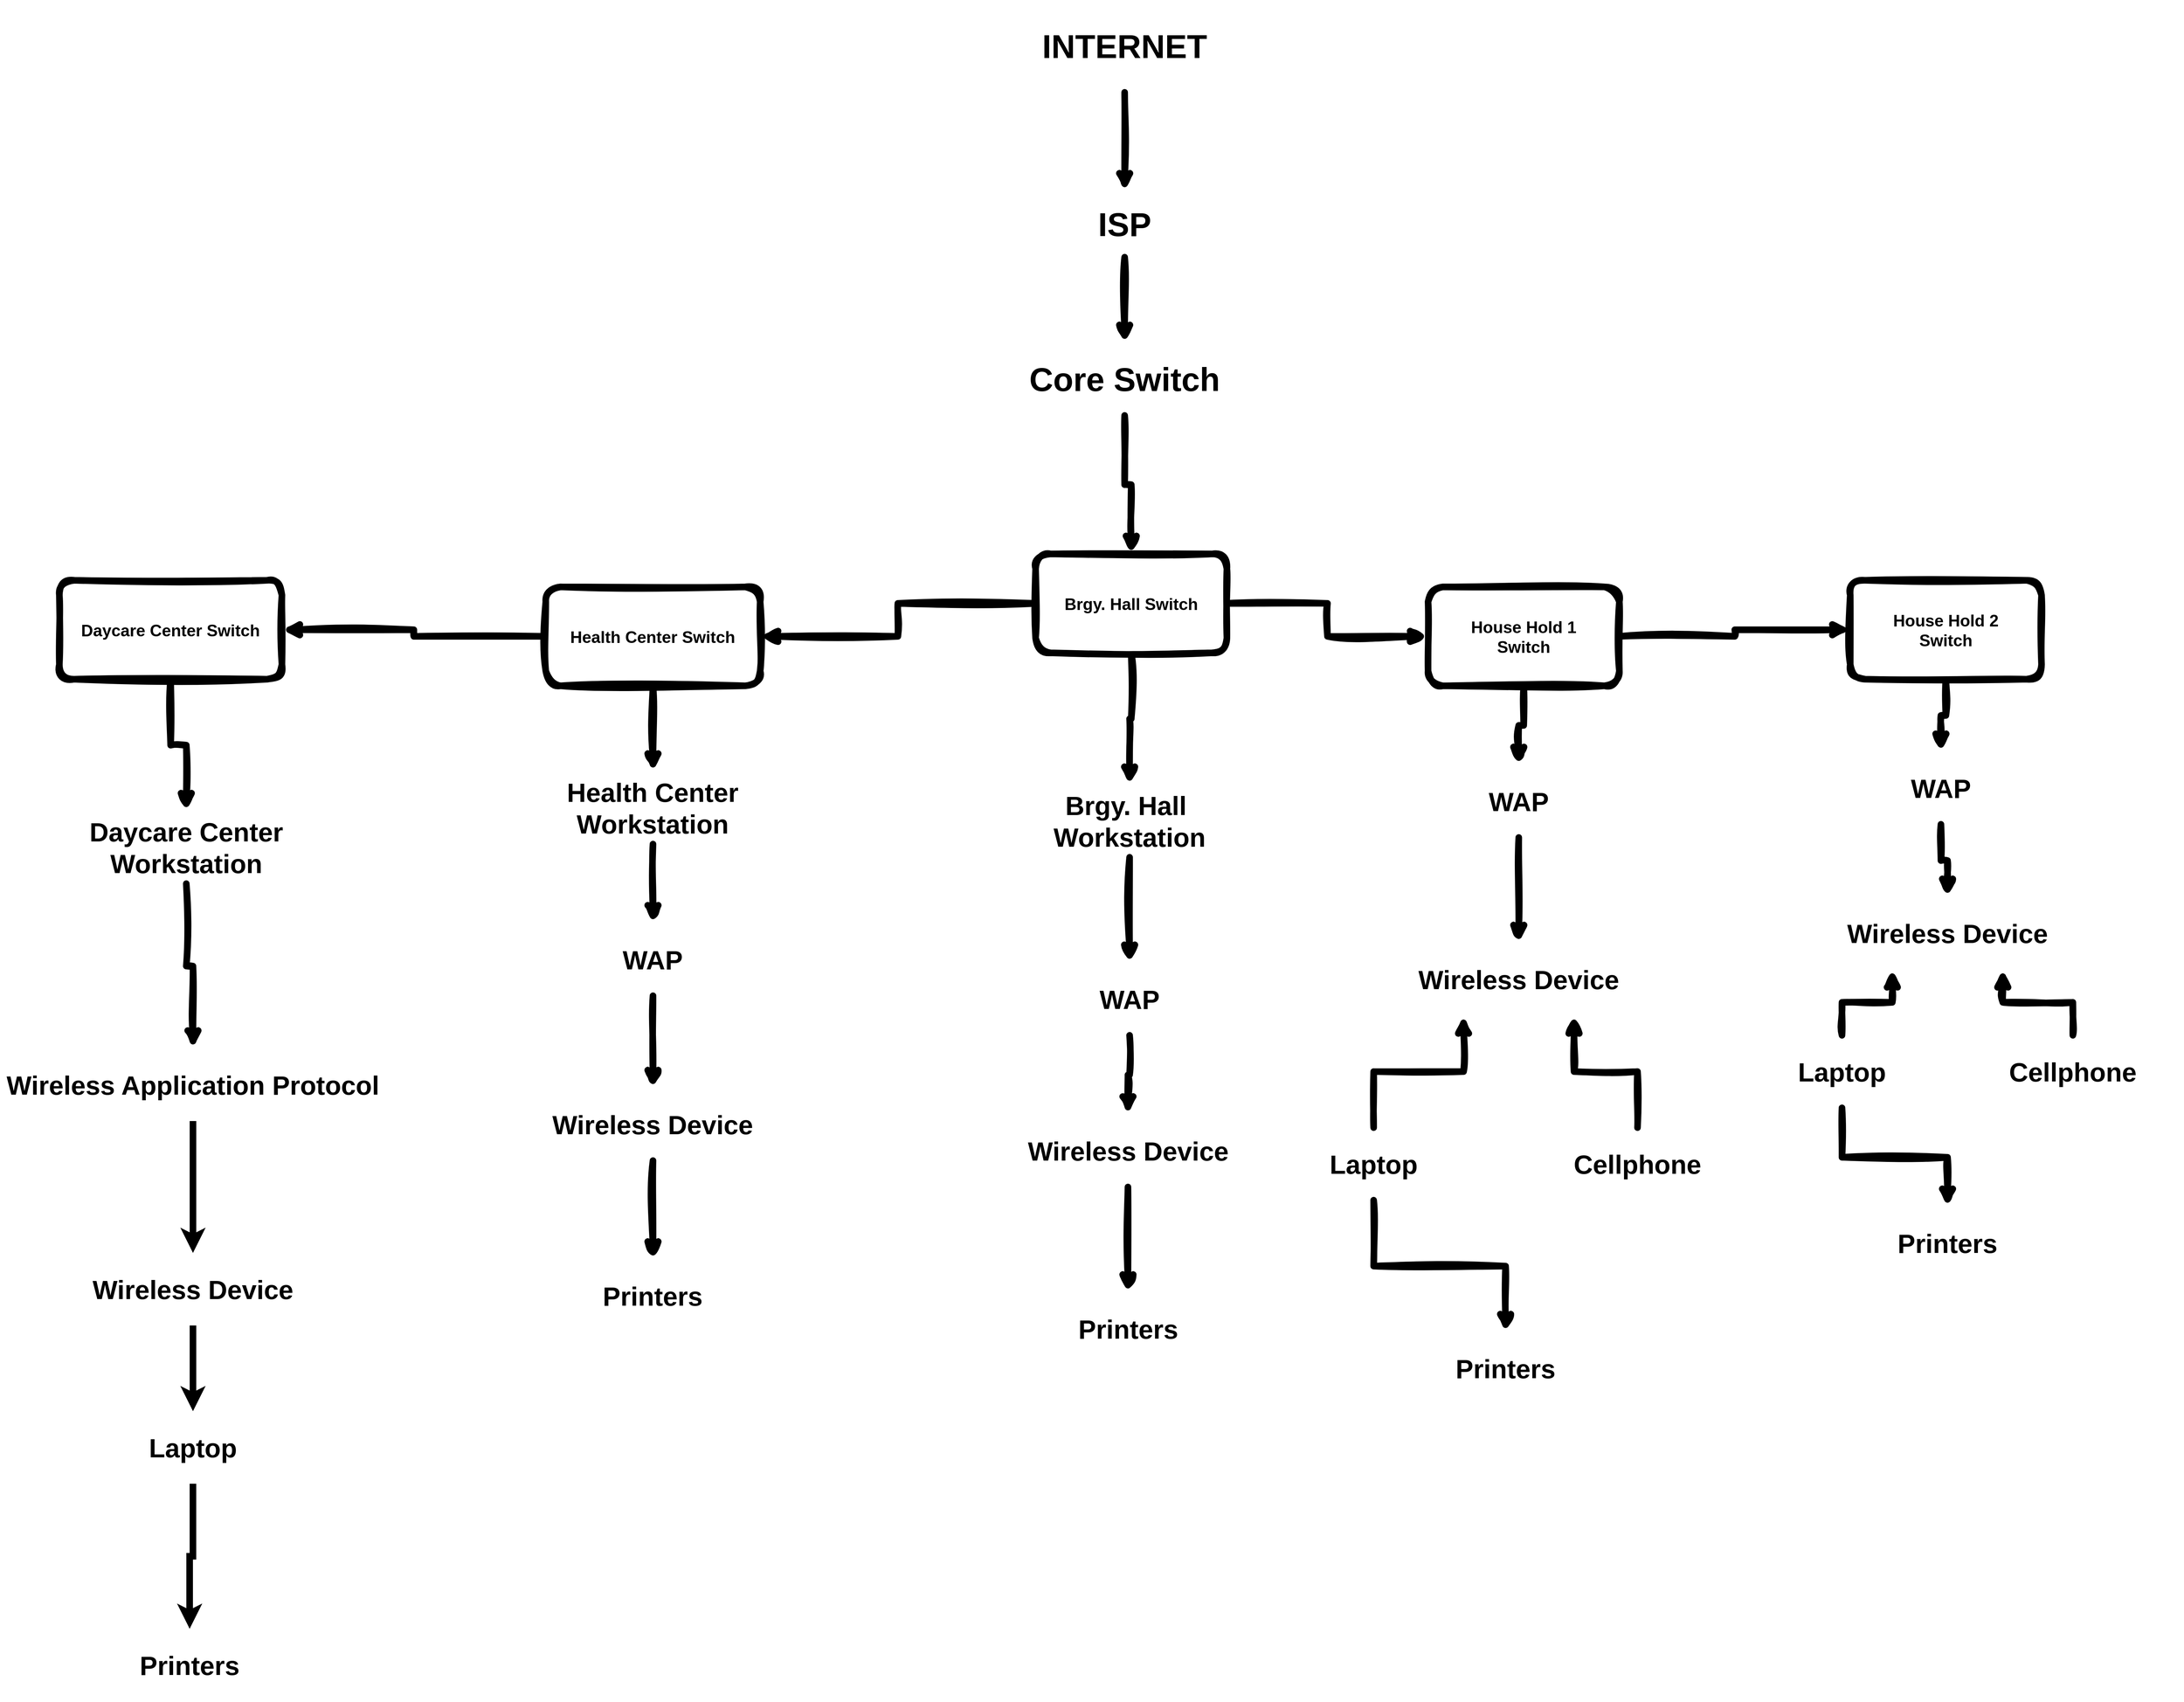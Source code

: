 <mxfile version="24.5.5" type="github">
  <diagram name="Page-1" id="B_gv9GOFP5bBfRUmPWNx">
    <mxGraphModel dx="6480" dy="3560" grid="1" gridSize="10" guides="1" tooltips="1" connect="1" arrows="1" fold="1" page="1" pageScale="1" pageWidth="850" pageHeight="1100" math="0" shadow="0">
      <root>
        <mxCell id="0" />
        <mxCell id="1" parent="0" />
        <mxCell id="cU2UB0Qx6bh0rX04pfWm-8" style="edgeStyle=orthogonalEdgeStyle;rounded=0;orthogonalLoop=1;jettySize=auto;html=1;exitX=0.5;exitY=1;exitDx=0;exitDy=0;entryX=0.5;entryY=0;entryDx=0;entryDy=0;strokeWidth=10;fontStyle=1;sketch=1;curveFitting=1;jiggle=2;" parent="1" source="ERC3TZl0UmH6vnA0-MCl-3" target="ERC3TZl0UmH6vnA0-MCl-21" edge="1">
          <mxGeometry relative="1" as="geometry" />
        </mxCell>
        <mxCell id="ERC3TZl0UmH6vnA0-MCl-3" value="&lt;font style=&quot;font-size: 25px;&quot;&gt;&lt;span&gt;Daycare Center Switch&lt;/span&gt;&lt;/font&gt;" style="rounded=1;whiteSpace=wrap;html=1;strokeWidth=10;fontStyle=1;sketch=1;curveFitting=1;jiggle=2;" parent="1" vertex="1">
          <mxGeometry x="-1190" y="180" width="337.43" height="150" as="geometry" />
        </mxCell>
        <mxCell id="cU2UB0Qx6bh0rX04pfWm-28" style="edgeStyle=orthogonalEdgeStyle;rounded=0;orthogonalLoop=1;jettySize=auto;html=1;entryX=0.5;entryY=0;entryDx=0;entryDy=0;fontStyle=1;strokeWidth=10;sketch=1;curveFitting=1;jiggle=2;" parent="1" source="ERC3TZl0UmH6vnA0-MCl-6" target="ERC3TZl0UmH6vnA0-MCl-26" edge="1">
          <mxGeometry relative="1" as="geometry" />
        </mxCell>
        <mxCell id="cU2UB0Qx6bh0rX04pfWm-36" style="edgeStyle=orthogonalEdgeStyle;rounded=0;orthogonalLoop=1;jettySize=auto;html=1;entryX=1;entryY=0.5;entryDx=0;entryDy=0;strokeWidth=10;sketch=1;curveFitting=1;jiggle=2;" parent="1" source="ERC3TZl0UmH6vnA0-MCl-6" target="ERC3TZl0UmH6vnA0-MCl-3" edge="1">
          <mxGeometry relative="1" as="geometry" />
        </mxCell>
        <mxCell id="ERC3TZl0UmH6vnA0-MCl-6" value="&lt;font style=&quot;font-size: 25px;&quot;&gt;&lt;span&gt;Health Center Switch&lt;/span&gt;&lt;/font&gt;" style="rounded=1;whiteSpace=wrap;html=1;strokeWidth=10;fontStyle=1;sketch=1;curveFitting=1;jiggle=2;" parent="1" vertex="1">
          <mxGeometry x="-452.57" y="190" width="325" height="150" as="geometry" />
        </mxCell>
        <mxCell id="cU2UB0Qx6bh0rX04pfWm-26" style="edgeStyle=orthogonalEdgeStyle;rounded=0;orthogonalLoop=1;jettySize=auto;html=1;entryX=0.5;entryY=0;entryDx=0;entryDy=0;fontStyle=1;strokeWidth=10;sketch=1;curveFitting=1;jiggle=2;" parent="1" source="ERC3TZl0UmH6vnA0-MCl-7" target="ERC3TZl0UmH6vnA0-MCl-36" edge="1">
          <mxGeometry relative="1" as="geometry" />
        </mxCell>
        <mxCell id="cU2UB0Qx6bh0rX04pfWm-38" style="edgeStyle=orthogonalEdgeStyle;rounded=0;orthogonalLoop=1;jettySize=auto;html=1;entryX=0;entryY=0.5;entryDx=0;entryDy=0;strokeWidth=10;sketch=1;curveFitting=1;jiggle=2;" parent="1" source="ERC3TZl0UmH6vnA0-MCl-7" target="ERC3TZl0UmH6vnA0-MCl-10" edge="1">
          <mxGeometry relative="1" as="geometry" />
        </mxCell>
        <mxCell id="ERC3TZl0UmH6vnA0-MCl-7" value="&lt;font style=&quot;font-size: 25px;&quot;&gt;&lt;span&gt;House Hold 1&lt;/span&gt;&lt;/font&gt;&lt;div&gt;&lt;font style=&quot;font-size: 25px;&quot;&gt;&lt;span&gt;Switch&lt;/span&gt;&lt;/font&gt;&lt;/div&gt;" style="rounded=1;whiteSpace=wrap;html=1;strokeWidth=10;fontStyle=1;sketch=1;curveFitting=1;jiggle=2;" parent="1" vertex="1">
          <mxGeometry x="885" y="190" width="290" height="150" as="geometry" />
        </mxCell>
        <mxCell id="cU2UB0Qx6bh0rX04pfWm-27" style="edgeStyle=orthogonalEdgeStyle;rounded=0;orthogonalLoop=1;jettySize=auto;html=1;entryX=0.5;entryY=0;entryDx=0;entryDy=0;fontStyle=1;fontSize=10;strokeWidth=10;sketch=1;curveFitting=1;jiggle=2;" parent="1" source="ERC3TZl0UmH6vnA0-MCl-8" target="ERC3TZl0UmH6vnA0-MCl-30" edge="1">
          <mxGeometry relative="1" as="geometry" />
        </mxCell>
        <mxCell id="cU2UB0Qx6bh0rX04pfWm-35" style="edgeStyle=orthogonalEdgeStyle;rounded=0;orthogonalLoop=1;jettySize=auto;html=1;entryX=1;entryY=0.5;entryDx=0;entryDy=0;strokeWidth=10;sketch=1;curveFitting=1;jiggle=2;" parent="1" source="ERC3TZl0UmH6vnA0-MCl-8" target="ERC3TZl0UmH6vnA0-MCl-6" edge="1">
          <mxGeometry relative="1" as="geometry" />
        </mxCell>
        <mxCell id="cU2UB0Qx6bh0rX04pfWm-37" style="edgeStyle=orthogonalEdgeStyle;rounded=0;orthogonalLoop=1;jettySize=auto;html=1;entryX=0;entryY=0.5;entryDx=0;entryDy=0;strokeWidth=10;sketch=1;curveFitting=1;jiggle=2;" parent="1" source="ERC3TZl0UmH6vnA0-MCl-8" target="ERC3TZl0UmH6vnA0-MCl-7" edge="1">
          <mxGeometry relative="1" as="geometry" />
        </mxCell>
        <mxCell id="ERC3TZl0UmH6vnA0-MCl-8" value="&lt;font style=&quot;font-size: 25px;&quot;&gt;&lt;span&gt;Brgy. Hall Switch&lt;/span&gt;&lt;/font&gt;" style="rounded=1;whiteSpace=wrap;html=1;strokeWidth=10;fontStyle=1;sketch=1;curveFitting=1;jiggle=2;" parent="1" vertex="1">
          <mxGeometry x="290" y="140" width="290" height="150" as="geometry" />
        </mxCell>
        <mxCell id="cU2UB0Qx6bh0rX04pfWm-25" style="edgeStyle=orthogonalEdgeStyle;rounded=0;orthogonalLoop=1;jettySize=auto;html=1;entryX=0.5;entryY=0;entryDx=0;entryDy=0;fontStyle=1;strokeWidth=10;sketch=1;curveFitting=1;jiggle=2;" parent="1" source="ERC3TZl0UmH6vnA0-MCl-10" target="ERC3TZl0UmH6vnA0-MCl-37" edge="1">
          <mxGeometry relative="1" as="geometry" />
        </mxCell>
        <mxCell id="ERC3TZl0UmH6vnA0-MCl-10" value="&lt;font style=&quot;font-size: 25px;&quot;&gt;&lt;span&gt;House Hold 2&lt;/span&gt;&lt;/font&gt;&lt;div&gt;&lt;font style=&quot;font-size: 25px;&quot;&gt;&lt;span&gt;Switch&lt;/span&gt;&lt;/font&gt;&lt;/div&gt;" style="rounded=1;whiteSpace=wrap;html=1;strokeWidth=10;fontStyle=1;sketch=1;curveFitting=1;jiggle=2;" parent="1" vertex="1">
          <mxGeometry x="1525" y="180" width="290" height="150" as="geometry" />
        </mxCell>
        <mxCell id="ERC3TZl0UmH6vnA0-MCl-19" style="edgeStyle=orthogonalEdgeStyle;rounded=0;orthogonalLoop=1;jettySize=auto;html=1;entryX=0.5;entryY=0;entryDx=0;entryDy=0;strokeWidth=10;fontStyle=1;sketch=1;curveFitting=1;jiggle=2;" parent="1" source="ERC3TZl0UmH6vnA0-MCl-13" target="ERC3TZl0UmH6vnA0-MCl-17" edge="1">
          <mxGeometry relative="1" as="geometry" />
        </mxCell>
        <mxCell id="ERC3TZl0UmH6vnA0-MCl-13" value="&lt;font style=&quot;font-size: 50px;&quot;&gt;INTERNET&lt;/font&gt;" style="text;strokeColor=none;align=center;fillColor=none;html=1;verticalAlign=middle;whiteSpace=wrap;rounded=0;fontStyle=1;strokeWidth=10;sketch=1;curveFitting=1;jiggle=2;" parent="1" vertex="1">
          <mxGeometry x="270" y="-700" width="310" height="140" as="geometry" />
        </mxCell>
        <mxCell id="ERC3TZl0UmH6vnA0-MCl-20" style="edgeStyle=orthogonalEdgeStyle;rounded=0;orthogonalLoop=1;jettySize=auto;html=1;entryX=0.5;entryY=0;entryDx=0;entryDy=0;strokeWidth=10;fontStyle=1;sketch=1;curveFitting=1;jiggle=2;" parent="1" source="ERC3TZl0UmH6vnA0-MCl-17" target="ERC3TZl0UmH6vnA0-MCl-18" edge="1">
          <mxGeometry relative="1" as="geometry" />
        </mxCell>
        <mxCell id="ERC3TZl0UmH6vnA0-MCl-17" value="&lt;font style=&quot;font-size: 50px;&quot;&gt;ISP&lt;/font&gt;" style="text;strokeColor=none;align=center;fillColor=none;html=1;verticalAlign=middle;whiteSpace=wrap;rounded=0;fontStyle=1;strokeWidth=10;sketch=1;curveFitting=1;jiggle=2;" parent="1" vertex="1">
          <mxGeometry x="320" y="-410" width="210" height="100" as="geometry" />
        </mxCell>
        <mxCell id="cU2UB0Qx6bh0rX04pfWm-34" style="edgeStyle=orthogonalEdgeStyle;rounded=0;orthogonalLoop=1;jettySize=auto;html=1;entryX=0.5;entryY=0;entryDx=0;entryDy=0;strokeWidth=10;sketch=1;curveFitting=1;jiggle=2;" parent="1" source="ERC3TZl0UmH6vnA0-MCl-18" target="ERC3TZl0UmH6vnA0-MCl-8" edge="1">
          <mxGeometry relative="1" as="geometry" />
        </mxCell>
        <mxCell id="ERC3TZl0UmH6vnA0-MCl-18" value="&lt;font style=&quot;font-size: 50px;&quot;&gt;Core Switch&lt;/font&gt;" style="text;strokeColor=none;align=center;fillColor=none;html=1;verticalAlign=middle;whiteSpace=wrap;rounded=0;fontStyle=1;strokeWidth=10;sketch=1;curveFitting=1;jiggle=2;" parent="1" vertex="1">
          <mxGeometry x="270" y="-180" width="310" height="110" as="geometry" />
        </mxCell>
        <mxCell id="cU2UB0Qx6bh0rX04pfWm-9" style="edgeStyle=orthogonalEdgeStyle;rounded=0;orthogonalLoop=1;jettySize=auto;html=1;entryX=0.5;entryY=0;entryDx=0;entryDy=0;strokeWidth=10;fontStyle=1;sketch=1;curveFitting=1;jiggle=2;" parent="1" source="ERC3TZl0UmH6vnA0-MCl-21" target="ERC3TZl0UmH6vnA0-MCl-22" edge="1">
          <mxGeometry relative="1" as="geometry" />
        </mxCell>
        <mxCell id="ERC3TZl0UmH6vnA0-MCl-21" value="&lt;font style=&quot;font-size: 40px;&quot;&gt;Daycare Center Workstation&lt;/font&gt;" style="text;strokeColor=none;align=center;fillColor=none;html=1;verticalAlign=middle;whiteSpace=wrap;rounded=0;fontStyle=1;strokeWidth=10;sketch=1;curveFitting=1;jiggle=2;" parent="1" vertex="1">
          <mxGeometry x="-1165.07" y="530" width="335" height="110" as="geometry" />
        </mxCell>
        <mxCell id="834IOeLFdVtqfjwjfX9y-3" style="edgeStyle=orthogonalEdgeStyle;rounded=0;orthogonalLoop=1;jettySize=auto;html=1;entryX=0.5;entryY=0;entryDx=0;entryDy=0;strokeWidth=10;" edge="1" parent="1" source="ERC3TZl0UmH6vnA0-MCl-22" target="ERC3TZl0UmH6vnA0-MCl-23">
          <mxGeometry relative="1" as="geometry" />
        </mxCell>
        <mxCell id="ERC3TZl0UmH6vnA0-MCl-22" value="&lt;font style=&quot;font-size: 40px;&quot;&gt;Wireless Application Protocol&lt;/font&gt;" style="text;strokeColor=none;align=center;fillColor=none;html=1;verticalAlign=middle;whiteSpace=wrap;rounded=0;fontStyle=1;strokeWidth=10;sketch=1;curveFitting=1;jiggle=2;" parent="1" vertex="1">
          <mxGeometry x="-1280" y="890" width="585.07" height="110" as="geometry" />
        </mxCell>
        <mxCell id="834IOeLFdVtqfjwjfX9y-4" style="edgeStyle=orthogonalEdgeStyle;rounded=0;orthogonalLoop=1;jettySize=auto;html=1;entryX=0.5;entryY=0;entryDx=0;entryDy=0;strokeWidth=10;" edge="1" parent="1" source="ERC3TZl0UmH6vnA0-MCl-23" target="ERC3TZl0UmH6vnA0-MCl-24">
          <mxGeometry relative="1" as="geometry" />
        </mxCell>
        <mxCell id="ERC3TZl0UmH6vnA0-MCl-23" value="&lt;font style=&quot;font-size: 40px;&quot;&gt;Wireless Device&lt;/font&gt;" style="text;strokeColor=none;align=center;fillColor=none;html=1;verticalAlign=middle;whiteSpace=wrap;rounded=0;fontStyle=1;strokeWidth=10;sketch=1;curveFitting=1;jiggle=2;" parent="1" vertex="1">
          <mxGeometry x="-1154.96" y="1200" width="335" height="110" as="geometry" />
        </mxCell>
        <mxCell id="834IOeLFdVtqfjwjfX9y-5" style="edgeStyle=orthogonalEdgeStyle;rounded=0;orthogonalLoop=1;jettySize=auto;html=1;entryX=0.5;entryY=0;entryDx=0;entryDy=0;strokeWidth=10;" edge="1" parent="1" source="ERC3TZl0UmH6vnA0-MCl-24" target="ERC3TZl0UmH6vnA0-MCl-25">
          <mxGeometry relative="1" as="geometry" />
        </mxCell>
        <mxCell id="ERC3TZl0UmH6vnA0-MCl-24" value="&lt;font style=&quot;font-size: 40px;&quot;&gt;Laptop&lt;/font&gt;" style="text;strokeColor=none;align=center;fillColor=none;html=1;verticalAlign=middle;whiteSpace=wrap;rounded=0;fontStyle=1;strokeWidth=10;sketch=1;curveFitting=1;jiggle=2;" parent="1" vertex="1">
          <mxGeometry x="-1154.96" y="1440" width="335" height="110" as="geometry" />
        </mxCell>
        <mxCell id="ERC3TZl0UmH6vnA0-MCl-25" value="&lt;font style=&quot;font-size: 40px;&quot;&gt;Printers&lt;/font&gt;" style="text;strokeColor=none;align=center;fillColor=none;html=1;verticalAlign=middle;whiteSpace=wrap;rounded=0;fontStyle=1;strokeWidth=10;sketch=1;curveFitting=1;jiggle=2;" parent="1" vertex="1">
          <mxGeometry x="-1160" y="1770" width="335" height="110" as="geometry" />
        </mxCell>
        <mxCell id="cU2UB0Qx6bh0rX04pfWm-14" style="edgeStyle=orthogonalEdgeStyle;rounded=0;orthogonalLoop=1;jettySize=auto;html=1;entryX=0.5;entryY=0;entryDx=0;entryDy=0;fontStyle=1;strokeWidth=10;sketch=1;curveFitting=1;jiggle=2;" parent="1" source="ERC3TZl0UmH6vnA0-MCl-26" target="ERC3TZl0UmH6vnA0-MCl-27" edge="1">
          <mxGeometry relative="1" as="geometry" />
        </mxCell>
        <mxCell id="ERC3TZl0UmH6vnA0-MCl-26" value="&lt;font style=&quot;font-size: 40px;&quot;&gt;Health Center Workstation&lt;/font&gt;" style="text;strokeColor=none;align=center;fillColor=none;html=1;verticalAlign=middle;whiteSpace=wrap;rounded=0;fontStyle=1;strokeWidth=10;sketch=1;curveFitting=1;jiggle=2;" parent="1" vertex="1">
          <mxGeometry x="-457.57" y="470" width="335" height="110" as="geometry" />
        </mxCell>
        <mxCell id="cU2UB0Qx6bh0rX04pfWm-15" style="edgeStyle=orthogonalEdgeStyle;rounded=0;orthogonalLoop=1;jettySize=auto;html=1;entryX=0.5;entryY=0;entryDx=0;entryDy=0;fontStyle=1;strokeWidth=10;sketch=1;curveFitting=1;jiggle=2;" parent="1" source="ERC3TZl0UmH6vnA0-MCl-27" target="ERC3TZl0UmH6vnA0-MCl-28" edge="1">
          <mxGeometry relative="1" as="geometry" />
        </mxCell>
        <mxCell id="ERC3TZl0UmH6vnA0-MCl-27" value="&lt;font style=&quot;font-size: 40px;&quot;&gt;WAP&lt;/font&gt;" style="text;strokeColor=none;align=center;fillColor=none;html=1;verticalAlign=middle;whiteSpace=wrap;rounded=0;fontStyle=1;strokeWidth=10;sketch=1;curveFitting=1;jiggle=2;" parent="1" vertex="1">
          <mxGeometry x="-457.57" y="700" width="335" height="110" as="geometry" />
        </mxCell>
        <mxCell id="cU2UB0Qx6bh0rX04pfWm-16" style="edgeStyle=orthogonalEdgeStyle;rounded=0;orthogonalLoop=1;jettySize=auto;html=1;entryX=0.5;entryY=0;entryDx=0;entryDy=0;fontStyle=1;fontSize=10;strokeWidth=10;sketch=1;curveFitting=1;jiggle=2;" parent="1" source="ERC3TZl0UmH6vnA0-MCl-28" target="ERC3TZl0UmH6vnA0-MCl-29" edge="1">
          <mxGeometry relative="1" as="geometry" />
        </mxCell>
        <mxCell id="ERC3TZl0UmH6vnA0-MCl-28" value="&lt;font style=&quot;font-size: 40px;&quot;&gt;Wireless Device&lt;/font&gt;" style="text;strokeColor=none;align=center;fillColor=none;html=1;verticalAlign=middle;whiteSpace=wrap;rounded=0;fontStyle=1;strokeWidth=10;sketch=1;curveFitting=1;jiggle=2;" parent="1" vertex="1">
          <mxGeometry x="-457.57" y="950" width="335" height="110" as="geometry" />
        </mxCell>
        <mxCell id="ERC3TZl0UmH6vnA0-MCl-29" value="&lt;font style=&quot;font-size: 40px;&quot;&gt;Printers&lt;/font&gt;" style="text;strokeColor=none;align=center;fillColor=none;html=1;verticalAlign=middle;whiteSpace=wrap;rounded=0;fontStyle=1;strokeWidth=10;sketch=1;curveFitting=1;jiggle=2;" parent="1" vertex="1">
          <mxGeometry x="-457.57" y="1210" width="335" height="110" as="geometry" />
        </mxCell>
        <mxCell id="cU2UB0Qx6bh0rX04pfWm-33" style="edgeStyle=orthogonalEdgeStyle;rounded=0;orthogonalLoop=1;jettySize=auto;html=1;entryX=0.5;entryY=0;entryDx=0;entryDy=0;fontStyle=1;strokeWidth=10;sketch=1;curveFitting=1;jiggle=2;" parent="1" source="ERC3TZl0UmH6vnA0-MCl-30" target="ERC3TZl0UmH6vnA0-MCl-31" edge="1">
          <mxGeometry relative="1" as="geometry" />
        </mxCell>
        <mxCell id="ERC3TZl0UmH6vnA0-MCl-30" value="&lt;font style=&quot;font-size: 40px;&quot;&gt;Brgy. Hall&amp;nbsp; Workstation&lt;/font&gt;" style="text;strokeColor=none;align=center;fillColor=none;html=1;verticalAlign=middle;whiteSpace=wrap;rounded=0;fontStyle=1;strokeWidth=10;sketch=1;curveFitting=1;jiggle=2;" parent="1" vertex="1">
          <mxGeometry x="265" y="490" width="335" height="110" as="geometry" />
        </mxCell>
        <mxCell id="cU2UB0Qx6bh0rX04pfWm-17" style="edgeStyle=orthogonalEdgeStyle;rounded=0;orthogonalLoop=1;jettySize=auto;html=1;entryX=0.5;entryY=0;entryDx=0;entryDy=0;fontStyle=1;strokeWidth=10;sketch=1;curveFitting=1;jiggle=2;" parent="1" source="ERC3TZl0UmH6vnA0-MCl-31" target="ERC3TZl0UmH6vnA0-MCl-32" edge="1">
          <mxGeometry relative="1" as="geometry" />
        </mxCell>
        <mxCell id="ERC3TZl0UmH6vnA0-MCl-31" value="&lt;font style=&quot;font-size: 40px;&quot;&gt;WAP&lt;/font&gt;" style="text;strokeColor=none;align=center;fillColor=none;html=1;verticalAlign=middle;whiteSpace=wrap;rounded=0;fontStyle=1;strokeWidth=10;sketch=1;curveFitting=1;jiggle=2;" parent="1" vertex="1">
          <mxGeometry x="265" y="760" width="335" height="110" as="geometry" />
        </mxCell>
        <mxCell id="cU2UB0Qx6bh0rX04pfWm-18" style="edgeStyle=orthogonalEdgeStyle;rounded=0;orthogonalLoop=1;jettySize=auto;html=1;entryX=0.5;entryY=0;entryDx=0;entryDy=0;fontStyle=1;fontSize=10;strokeWidth=10;sketch=1;curveFitting=1;jiggle=2;" parent="1" source="ERC3TZl0UmH6vnA0-MCl-32" target="ERC3TZl0UmH6vnA0-MCl-33" edge="1">
          <mxGeometry relative="1" as="geometry" />
        </mxCell>
        <mxCell id="ERC3TZl0UmH6vnA0-MCl-32" value="&lt;font style=&quot;font-size: 40px;&quot;&gt;Wireless Device&lt;/font&gt;" style="text;strokeColor=none;align=center;fillColor=none;html=1;verticalAlign=middle;whiteSpace=wrap;rounded=0;fontStyle=1;strokeWidth=10;sketch=1;curveFitting=1;jiggle=2;" parent="1" vertex="1">
          <mxGeometry x="262.5" y="990" width="335" height="110" as="geometry" />
        </mxCell>
        <mxCell id="ERC3TZl0UmH6vnA0-MCl-33" value="&lt;font style=&quot;font-size: 40px;&quot;&gt;Printers&lt;/font&gt;" style="text;strokeColor=none;align=center;fillColor=none;html=1;verticalAlign=middle;whiteSpace=wrap;rounded=0;fontStyle=1;strokeWidth=10;sketch=1;curveFitting=1;jiggle=2;" parent="1" vertex="1">
          <mxGeometry x="262.5" y="1260" width="335" height="110" as="geometry" />
        </mxCell>
        <mxCell id="cU2UB0Qx6bh0rX04pfWm-19" style="edgeStyle=orthogonalEdgeStyle;rounded=0;orthogonalLoop=1;jettySize=auto;html=1;entryX=0.5;entryY=0;entryDx=0;entryDy=0;fontStyle=1;fontSize=10;strokeWidth=10;sketch=1;curveFitting=1;jiggle=2;" parent="1" source="ERC3TZl0UmH6vnA0-MCl-36" target="ERC3TZl0UmH6vnA0-MCl-39" edge="1">
          <mxGeometry relative="1" as="geometry" />
        </mxCell>
        <mxCell id="ERC3TZl0UmH6vnA0-MCl-36" value="&lt;font style=&quot;font-size: 40px;&quot;&gt;WAP&lt;/font&gt;" style="text;strokeColor=none;align=center;fillColor=none;html=1;verticalAlign=middle;whiteSpace=wrap;rounded=0;fontStyle=1;strokeWidth=10;sketch=1;curveFitting=1;jiggle=2;" parent="1" vertex="1">
          <mxGeometry x="855" y="460" width="335" height="110" as="geometry" />
        </mxCell>
        <mxCell id="cU2UB0Qx6bh0rX04pfWm-29" style="edgeStyle=orthogonalEdgeStyle;rounded=0;orthogonalLoop=1;jettySize=auto;html=1;entryX=0.5;entryY=0;entryDx=0;entryDy=0;fontStyle=1;strokeWidth=10;sketch=1;curveFitting=1;jiggle=2;" parent="1" source="ERC3TZl0UmH6vnA0-MCl-37" target="ERC3TZl0UmH6vnA0-MCl-40" edge="1">
          <mxGeometry relative="1" as="geometry" />
        </mxCell>
        <mxCell id="ERC3TZl0UmH6vnA0-MCl-37" value="&lt;font style=&quot;font-size: 40px;&quot;&gt;WAP&lt;/font&gt;" style="text;strokeColor=none;align=center;fillColor=none;html=1;verticalAlign=middle;whiteSpace=wrap;rounded=0;fontStyle=1;strokeWidth=10;sketch=1;curveFitting=1;jiggle=2;" parent="1" vertex="1">
          <mxGeometry x="1495" y="440" width="335" height="110" as="geometry" />
        </mxCell>
        <mxCell id="ERC3TZl0UmH6vnA0-MCl-39" value="&lt;font style=&quot;font-size: 40px;&quot;&gt;Wireless Device&lt;/font&gt;" style="text;strokeColor=none;align=center;fillColor=none;html=1;verticalAlign=middle;whiteSpace=wrap;rounded=0;fontStyle=1;strokeWidth=10;sketch=1;curveFitting=1;jiggle=2;" parent="1" vertex="1">
          <mxGeometry x="855" y="730" width="335" height="110" as="geometry" />
        </mxCell>
        <mxCell id="ERC3TZl0UmH6vnA0-MCl-40" value="&lt;font style=&quot;font-size: 40px;&quot;&gt;Wireless Device&lt;/font&gt;" style="text;strokeColor=none;align=center;fillColor=none;html=1;verticalAlign=middle;whiteSpace=wrap;rounded=0;fontStyle=1;strokeWidth=10;sketch=1;curveFitting=1;jiggle=2;" parent="1" vertex="1">
          <mxGeometry x="1505" y="660" width="335" height="110" as="geometry" />
        </mxCell>
        <mxCell id="cU2UB0Qx6bh0rX04pfWm-21" style="edgeStyle=orthogonalEdgeStyle;rounded=0;orthogonalLoop=1;jettySize=auto;html=1;entryX=0.75;entryY=1;entryDx=0;entryDy=0;fontStyle=1;fontSize=10;strokeWidth=10;sketch=1;curveFitting=1;jiggle=2;" parent="1" source="cU2UB0Qx6bh0rX04pfWm-1" target="ERC3TZl0UmH6vnA0-MCl-39" edge="1">
          <mxGeometry relative="1" as="geometry" />
        </mxCell>
        <mxCell id="cU2UB0Qx6bh0rX04pfWm-1" value="&lt;span style=&quot;font-size: 40px;&quot;&gt;Cellphone&lt;/span&gt;" style="text;strokeColor=none;align=center;fillColor=none;html=1;verticalAlign=middle;whiteSpace=wrap;rounded=0;fontStyle=1;strokeWidth=10;sketch=1;curveFitting=1;jiggle=2;" parent="1" vertex="1">
          <mxGeometry x="1035" y="1010" width="335" height="110" as="geometry" />
        </mxCell>
        <mxCell id="cU2UB0Qx6bh0rX04pfWm-22" style="edgeStyle=orthogonalEdgeStyle;rounded=0;orthogonalLoop=1;jettySize=auto;html=1;entryX=0.25;entryY=1;entryDx=0;entryDy=0;fontStyle=1;fontSize=10;strokeWidth=10;sketch=1;curveFitting=1;jiggle=2;" parent="1" source="cU2UB0Qx6bh0rX04pfWm-2" target="ERC3TZl0UmH6vnA0-MCl-39" edge="1">
          <mxGeometry relative="1" as="geometry" />
        </mxCell>
        <mxCell id="cU2UB0Qx6bh0rX04pfWm-24" style="edgeStyle=orthogonalEdgeStyle;rounded=0;orthogonalLoop=1;jettySize=auto;html=1;entryX=0.5;entryY=0;entryDx=0;entryDy=0;fontStyle=1;fontSize=10;strokeWidth=10;sketch=1;curveFitting=1;jiggle=2;" parent="1" source="cU2UB0Qx6bh0rX04pfWm-2" target="cU2UB0Qx6bh0rX04pfWm-6" edge="1">
          <mxGeometry relative="1" as="geometry" />
        </mxCell>
        <mxCell id="cU2UB0Qx6bh0rX04pfWm-2" value="&lt;span style=&quot;font-size: 40px;&quot;&gt;Laptop&lt;/span&gt;" style="text;strokeColor=none;align=center;fillColor=none;html=1;verticalAlign=middle;whiteSpace=wrap;rounded=0;fontStyle=1;strokeWidth=10;sketch=1;curveFitting=1;jiggle=2;" parent="1" vertex="1">
          <mxGeometry x="635" y="1010" width="335" height="110" as="geometry" />
        </mxCell>
        <mxCell id="cU2UB0Qx6bh0rX04pfWm-30" style="edgeStyle=orthogonalEdgeStyle;rounded=0;orthogonalLoop=1;jettySize=auto;html=1;entryX=0.25;entryY=1;entryDx=0;entryDy=0;fontStyle=1;fontSize=10;strokeWidth=10;sketch=1;curveFitting=1;jiggle=2;" parent="1" source="cU2UB0Qx6bh0rX04pfWm-3" target="ERC3TZl0UmH6vnA0-MCl-40" edge="1">
          <mxGeometry relative="1" as="geometry" />
        </mxCell>
        <mxCell id="cU2UB0Qx6bh0rX04pfWm-32" style="edgeStyle=orthogonalEdgeStyle;rounded=0;orthogonalLoop=1;jettySize=auto;html=1;exitX=0.5;exitY=1;exitDx=0;exitDy=0;fontStyle=1;fontSize=10;strokeWidth=10;sketch=1;curveFitting=1;jiggle=2;" parent="1" source="cU2UB0Qx6bh0rX04pfWm-3" target="cU2UB0Qx6bh0rX04pfWm-5" edge="1">
          <mxGeometry relative="1" as="geometry" />
        </mxCell>
        <mxCell id="cU2UB0Qx6bh0rX04pfWm-3" value="&lt;span style=&quot;font-size: 40px;&quot;&gt;Laptop&lt;/span&gt;" style="text;strokeColor=none;align=center;fillColor=none;html=1;verticalAlign=middle;whiteSpace=wrap;rounded=0;fontStyle=1;strokeWidth=10;sketch=1;curveFitting=1;jiggle=2;" parent="1" vertex="1">
          <mxGeometry x="1345" y="870" width="335" height="110" as="geometry" />
        </mxCell>
        <mxCell id="cU2UB0Qx6bh0rX04pfWm-31" style="edgeStyle=orthogonalEdgeStyle;rounded=0;orthogonalLoop=1;jettySize=auto;html=1;entryX=0.75;entryY=1;entryDx=0;entryDy=0;fontStyle=1;fontSize=10;strokeWidth=10;sketch=1;curveFitting=1;jiggle=2;" parent="1" source="cU2UB0Qx6bh0rX04pfWm-4" target="ERC3TZl0UmH6vnA0-MCl-40" edge="1">
          <mxGeometry relative="1" as="geometry" />
        </mxCell>
        <mxCell id="cU2UB0Qx6bh0rX04pfWm-4" value="&lt;span style=&quot;font-size: 40px;&quot;&gt;Cellphone&lt;/span&gt;" style="text;strokeColor=none;align=center;fillColor=none;html=1;verticalAlign=middle;whiteSpace=wrap;rounded=0;fontStyle=1;strokeWidth=10;sketch=1;curveFitting=1;jiggle=2;" parent="1" vertex="1">
          <mxGeometry x="1695" y="870" width="335" height="110" as="geometry" />
        </mxCell>
        <mxCell id="cU2UB0Qx6bh0rX04pfWm-5" value="&lt;font style=&quot;font-size: 40px;&quot;&gt;Printers&lt;/font&gt;" style="text;strokeColor=none;align=center;fillColor=none;html=1;verticalAlign=middle;whiteSpace=wrap;rounded=0;fontStyle=1;strokeWidth=10;sketch=1;curveFitting=1;jiggle=2;" parent="1" vertex="1">
          <mxGeometry x="1505" y="1130" width="335" height="110" as="geometry" />
        </mxCell>
        <mxCell id="cU2UB0Qx6bh0rX04pfWm-6" value="&lt;font style=&quot;font-size: 40px;&quot;&gt;Printers&lt;/font&gt;" style="text;strokeColor=none;align=center;fillColor=none;html=1;verticalAlign=middle;whiteSpace=wrap;rounded=0;fontStyle=1;strokeWidth=10;sketch=1;curveFitting=1;jiggle=2;" parent="1" vertex="1">
          <mxGeometry x="835" y="1320" width="335" height="110" as="geometry" />
        </mxCell>
      </root>
    </mxGraphModel>
  </diagram>
</mxfile>
